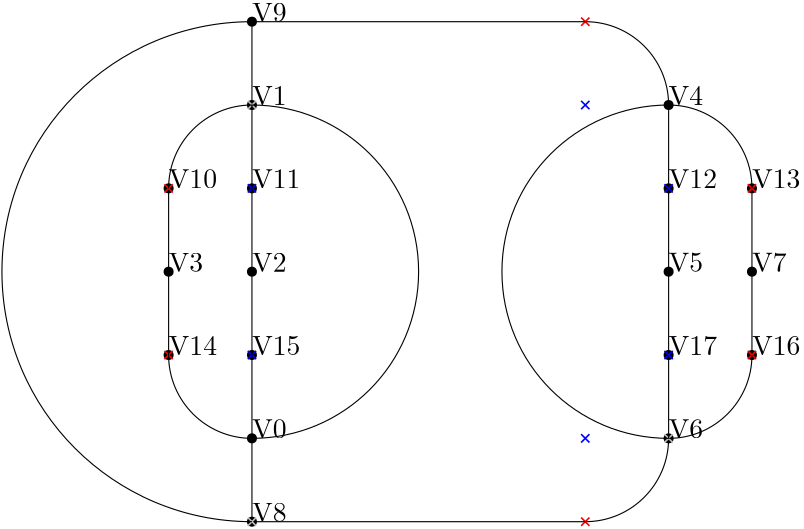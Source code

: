 <?xml version="1.0"?>
    <!DOCTYPE ipe SYSTEM "ipe.dtd">
    <ipe version="70005" creator="Ipe 7.1.4">
    <info created="D:20131106154934" modified="D:20131106160041"/>
    <preamble>\usepackage[english]{babel}</preamble>
    <ipestyle name="basic">
    <symbol name="arrow/arc(spx)">
    <path stroke="sym-stroke" fill="sym-stroke" pen="sym-pen">
    0 0 m
    -1 0.333 l
    -1 -0.333 l
    h
    </path>
    </symbol>
    <symbol name="arrow/farc(spx)">
    <path stroke="sym-stroke" fill="white" pen="sym-pen">
    0 0 m
    -1 0.333 l
    -1 -0.333 l
    h
    </path>
    </symbol>
    <symbol name="mark/circle(sx)" transformations="translations">
    <path fill="sym-stroke">
    0.6 0 0 0.6 0 0 e
    0.4 0 0 0.4 0 0 e
    </path>
    </symbol>
    <symbol name="mark/disk(sx)" transformations="translations">
    <path fill="sym-stroke">
    0.6 0 0 0.6 0 0 e
    </path>
    </symbol>
    <symbol name="mark/fdisk(sfx)" transformations="translations">
    <group>
    <path fill="sym-fill">
    0.5 0 0 0.5 0 0 e
    </path>
    <path fill="sym-stroke" fillrule="eofill">
    0.6 0 0 0.6 0 0 e
    0.4 0 0 0.4 0 0 e
    </path>
    </group>
    </symbol>
    <symbol name="mark/box(sx)" transformations="translations">
    <path fill="sym-stroke" fillrule="eofill">
    -0.6 -0.6 m
    0.6 -0.6 l
    0.6 0.6 l
    -0.6 0.6 l
    h
    -0.4 -0.4 m
    0.4 -0.4 l
    0.4 0.4 l
    -0.4 0.4 l
    h
    </path>
    </symbol>
    <symbol name="mark/square(sx)" transformations="translations">
    <path fill="sym-stroke">
    -0.6 -0.6 m
    0.6 -0.6 l
    0.6 0.6 l
    -0.6 0.6 l
    h
    </path>
    </symbol>
    <symbol name="mark/fsquare(sfx)" transformations="translations">
    <group>
    <path fill="sym-fill">
    -0.5 -0.5 m
    0.5 -0.5 l
    0.5 0.5 l
    -0.5 0.5 l
    h
    </path>
    <path fill="sym-stroke" fillrule="eofill">
    -0.6 -0.6 m
    0.6 -0.6 l
    0.6 0.6 l
    -0.6 0.6 l
    h
    -0.4 -0.4 m
    0.4 -0.4 l
    0.4 0.4 l
    -0.4 0.4 l
    h
    </path>
    </group>
    </symbol>
    <symbol name="mark/cross(sx)" transformations="translations">
    <group>
    <path fill="sym-stroke">
    -0.43 -0.57 m
    0.57 0.43 l
    0.43 0.57 l
    -0.57 -0.43 l
    h
    </path>
    <path fill="sym-stroke">
    -0.43 0.57 m
    0.57 -0.43 l
    0.43 -0.57 l
    -0.57 0.43 l
    h
    </path>
    </group>
    </symbol>
    <symbol name="arrow/fnormal(spx)">
    <path stroke="sym-stroke" fill="white" pen="sym-pen">
    0 0 m
    -1 0.333 l
    -1 -0.333 l
    h
    </path>
    </symbol>
    <symbol name="arrow/pointed(spx)">
    <path stroke="sym-stroke" fill="sym-stroke" pen="sym-pen">
    0 0 m
    -1 0.333 l
    -0.8 0 l
    -1 -0.333 l
    h
    </path>
    </symbol>
    <symbol name="arrow/fpointed(spx)">
    <path stroke="sym-stroke" fill="white" pen="sym-pen">
    0 0 m
    -1 0.333 l
    -0.8 0 l
    -1 -0.333 l
    h
    </path>
    </symbol>
    <symbol name="arrow/linear(spx)">
    <path stroke="sym-stroke" pen="sym-pen">
    -1 0.333 m
    0 0 l
    -1 -0.333 l
    </path>
    </symbol>
    <symbol name="arrow/fdouble(spx)">
    <path stroke="sym-stroke" fill="white" pen="sym-pen">
    0 0 m
    -1 0.333 l
    -1 -0.333 l
    h
    -1 0 m
    -2 0.333 l
    -2 -0.333 l
    h
    </path>
    </symbol>
    <symbol name="arrow/double(spx)">
    <path stroke="sym-stroke" fill="sym-stroke" pen="sym-pen">
    0 0 m
    -1 0.333 l
    -1 -0.333 l
    h
    -1 0 m
    -2 0.333 l
    -2 -0.333 l
    h
    </path>
    </symbol>
    <pen name="heavier" value="0.8"/>
    <pen name="fat" value="1.2"/>
    <pen name="ultrafat" value="2"/>
    <symbolsize name="large" value="5"/>
    <symbolsize name="small" value="2"/>
    <symbolsize name="tiny" value="1.1"/>
    <arrowsize name="large" value="10"/>
    <arrowsize name="small" value="5"/>
    <arrowsize name="tiny" value="3"/>
    <color name="red" value="1 0 0"/>
    <color name="green" value="0 1 0"/>
    <color name="blue" value="0 0 1"/>
    <color name="yellow" value="1 1 0"/>
    <color name="orange" value="1 0.647 0"/>
    <color name="gold" value="1 0.843 0"/>
    <color name="purple" value="0.627 0.125 0.941"/>
    <color name="gray" value="0.745"/>
    <color name="brown" value="0.647 0.165 0.165"/>
    <color name="navy" value="0 0 0.502"/>
    <color name="pink" value="1 0.753 0.796"/>
    <color name="seagreen" value="0.18 0.545 0.341"/>
    <color name="turquoise" value="0.251 0.878 0.816"/>
    <color name="violet" value="0.933 0.51 0.933"/>
    <color name="darkblue" value="0 0 0.545"/>
    <color name="darkcyan" value="0 0.545 0.545"/>
    <color name="darkgray" value="0.663"/>
    <color name="darkgreen" value="0 0.392 0"/>
    <color name="darkmagenta" value="0.545 0 0.545"/>
    <color name="darkorange" value="1 0.549 0"/>
    <color name="darkred" value="0.545 0 0"/>
    <color name="lightblue" value="0.678 0.847 0.902"/>
    <color name="lightcyan" value="0.878 1 1"/>
    <color name="lightgray" value="0.827"/>
    <color name="lightgreen" value="0.565 0.933 0.565"/>
    <color name="lightyellow" value="1 1 0.878"/>
    <dashstyle name="dashed" value="[4] 0"/>
    <dashstyle name="dotted" value="[1 3] 0"/>
    <dashstyle name="dash dotted" value="[4 2 1 2] 0"/>
    <dashstyle name="dash dot dotted" value="[4 2 1 2 1 2] 0"/>
    <textsize name="large" value="\large"/>
    <textsize name="Large" value="\Large"/>
    <textsize name="LARGE" value="\LARGE"/>
    <textsize name="huge" value="\huge"/>
    <textsize name="Huge" value="\Huge"/>
    <textsize name="small" value="\small"/>
    <textsize name="footnote" value="\footnotesize"/>
    <textsize name="tiny" value="\tiny"/>
    <textstyle name="center" begin="\begin{center}" end="\end{center}"/>
    <textstyle name="itemize" begin="\begin{itemize}" end="\end{itemize}"/>
    <textstyle name="item" begin="\begin{itemize}\item{}" end="\end{itemize}"/>
    <gridsize name="4 pts" value="4"/>
    <gridsize name="8 pts (~3 mm)" value="8"/>
    <gridsize name="16 pts (~6 mm)" value="16"/>
    <gridsize name="32 pts (~12 mm)" value="32"/>
    <gridsize name="10 pts (~3.5 mm)" value="10"/>
    <gridsize name="20 pts (~7 mm)" value="20"/>
    <gridsize name="14 pts (~5 mm)" value="14"/>
    <gridsize name="28 pts (~10 mm)" value="28"/>
    <gridsize name="56 pts (~20 mm)" value="56"/>
    <anglesize name="90 deg" value="90"/>
    <anglesize name="60 deg" value="60"/>
    <anglesize name="45 deg" value="45"/>
    <anglesize name="30 deg" value="30"/>
    <anglesize name="22.5 deg" value="22.5"/>
    <tiling name="falling" angle="-60" step="4" width="1"/>
    <tiling name="rising" angle="30" step="4" width="1"/>
    <layout paper="1000 1000" origin="0 0" frame="1000 1000" skip="32" crop="yes"/>
    </ipestyle>
    <page>
    <layer name="alpha"/>
    <view layers="alpha" active="alpha"/>
<use name="mark/disk(sx)" pos="550 430" size="normal" stroke="black"/>
<text transformations="translations" pos="550 430" stroke="black" type="label" width="190" height="10" depth="0" valign="baseline" size="normal">V0</text><use name="mark/disk(sx)" pos="550 550" size="normal" stroke="black"/>
<text transformations="translations" pos="550 550" stroke="black" type="label" width="190" height="10" depth="0" valign="baseline" size="normal">V1</text><use name="mark/disk(sx)" pos="550 490" size="normal" stroke="black"/>
<text transformations="translations" pos="550 490" stroke="black" type="label" width="190" height="10" depth="0" valign="baseline" size="normal">V2</text><use name="mark/disk(sx)" pos="520 490" size="normal" stroke="black"/>
<text transformations="translations" pos="520 490" stroke="black" type="label" width="190" height="10" depth="0" valign="baseline" size="normal">V3</text><use name="mark/disk(sx)" pos="700 550" size="normal" stroke="black"/>
<text transformations="translations" pos="700 550" stroke="black" type="label" width="190" height="10" depth="0" valign="baseline" size="normal">V4</text><use name="mark/disk(sx)" pos="700 490" size="normal" stroke="black"/>
<text transformations="translations" pos="700 490" stroke="black" type="label" width="190" height="10" depth="0" valign="baseline" size="normal">V5</text><use name="mark/disk(sx)" pos="700 430" size="normal" stroke="black"/>
<text transformations="translations" pos="700 430" stroke="black" type="label" width="190" height="10" depth="0" valign="baseline" size="normal">V6</text><use name="mark/disk(sx)" pos="730 490" size="normal" stroke="black"/>
<text transformations="translations" pos="730 490" stroke="black" type="label" width="190" height="10" depth="0" valign="baseline" size="normal">V7</text><use name="mark/disk(sx)" pos="550 400" size="normal" stroke="black"/>
<text transformations="translations" pos="550 400" stroke="black" type="label" width="190" height="10" depth="0" valign="baseline" size="normal">V8</text><use name="mark/disk(sx)" pos="550 580" size="normal" stroke="black"/>
<text transformations="translations" pos="550 580" stroke="black" type="label" width="190" height="10" depth="0" valign="baseline" size="normal">V9</text><use name="mark/disk(sx)" pos="520 520" size="normal" stroke="black"/>
<text transformations="translations" pos="520 520" stroke="black" type="label" width="190" height="10" depth="0" valign="baseline" size="normal">V10</text><use name="mark/disk(sx)" pos="550 520" size="normal" stroke="black"/>
<text transformations="translations" pos="550 520" stroke="black" type="label" width="190" height="10" depth="0" valign="baseline" size="normal">V11</text><use name="mark/disk(sx)" pos="700 520" size="normal" stroke="black"/>
<text transformations="translations" pos="700 520" stroke="black" type="label" width="190" height="10" depth="0" valign="baseline" size="normal">V12</text><use name="mark/disk(sx)" pos="730 520" size="normal" stroke="black"/>
<text transformations="translations" pos="730 520" stroke="black" type="label" width="190" height="10" depth="0" valign="baseline" size="normal">V13</text><use name="mark/disk(sx)" pos="520 460" size="normal" stroke="black"/>
<text transformations="translations" pos="520 460" stroke="black" type="label" width="190" height="10" depth="0" valign="baseline" size="normal">V14</text><use name="mark/disk(sx)" pos="550 460" size="normal" stroke="black"/>
<text transformations="translations" pos="550 460" stroke="black" type="label" width="190" height="10" depth="0" valign="baseline" size="normal">V15</text><use name="mark/disk(sx)" pos="700 460" size="normal" stroke="black"/>
<text transformations="translations" pos="700 460" stroke="black" type="label" width="190" height="10" depth="0" valign="baseline" size="normal">V17</text><use name="mark/disk(sx)" pos="730 460" size="normal" stroke="black"/>
<text transformations="translations" pos="730 460" stroke="black" type="label" width="190" height="10" depth="0" valign="baseline" size="normal">V16</text><path stroke="black" pen="normal" dash="normal">
 550 430 m
 550 400 l
 </path>
<use name="mark/cross(sx)" pos="670 430" size="normal" stroke="blue"/>
<use name="mark/cross(sx)" pos="670 400" size="normal" stroke="red"/>
<path stroke="black" pen="normal" dash="normal">
 550 400 m
 670 400 l
 </path>
<path stroke="black" pen="normal" dash="normal">
 670 400 m
 30,000 0 0 30,000 670 430 700 430 a
</path>
<path stroke="black" pen="normal" dash="normal">
 550 580 m
 550 550 l
 </path>
<use name="mark/cross(sx)" pos="670 550" size="normal" stroke="blue"/>
<use name="mark/cross(sx)" pos="670 580" size="normal" stroke="red"/>
<path stroke="black" pen="normal" dash="normal">
 550 580 m
 670 580 l
 </path>
<path stroke="black" pen="normal" dash="normal">
 700 550 m
 30,000 0 0 30,000 670 550 670 580 a
</path>
<use name="mark/cross(sx)" pos="700 430" size="normal" stroke="gray"/>
<path stroke="black" pen="normal" dash="normal">
 700 430 m
 700 430 l
 </path>
<path stroke="black" pen="normal" dash="normal">
 700 550 m
 60,000 0 0 60,000 700 490 700 430 a
</path>
<use name="mark/cross(sx)" pos="550 550" size="normal" stroke="gray"/>
<path stroke="black" pen="normal" dash="normal">
 550 550 m
 550 550 l
 </path>
<path stroke="black" pen="normal" dash="normal">
 550 430 m
 60,000 0 0 60,000 550 490 550 550 a
</path>
<use name="mark/cross(sx)" pos="550 400" size="normal" stroke="gray"/>
<path stroke="black" pen="normal" dash="normal">
 550 400 m
 550 400 l
 </path>
<path stroke="black" pen="normal" dash="normal">
 550 580 m
 90,000 0 0 90,000 550 490 550 400 a
</path>
<path stroke="black" pen="normal" dash="normal">
 520 520 m
 520 490 l
 </path>
<use name="mark/cross(sx)" pos="550 520" size="normal" stroke="blue"/>
<use name="mark/cross(sx)" pos="520 520" size="normal" stroke="red"/>
<path stroke="black" pen="normal" dash="normal">
 520 520 m
 520 520 l
 </path>
<path stroke="black" pen="normal" dash="normal">
 550 550 m
 30,000 0 0 30,000 550 520 520 520 a
</path>
<path stroke="black" pen="normal" dash="normal">
 550 520 m
 550 490 l
 </path>
<path stroke="black" pen="normal" dash="normal">
 550 550 m
 550 520 l
 </path>
<path stroke="black" pen="normal" dash="normal">
 700 520 m
 700 490 l
 </path>
<path stroke="black" pen="normal" dash="normal">
 700 550 m
 700 520 l
 </path>
<path stroke="black" pen="normal" dash="normal">
 730 520 m
 730 490 l
 </path>
<use name="mark/cross(sx)" pos="700 520" size="normal" stroke="blue"/>
<use name="mark/cross(sx)" pos="730 520" size="normal" stroke="red"/>
<path stroke="black" pen="normal" dash="normal">
 730 520 m
 730 520 l
 </path>
<path stroke="black" pen="normal" dash="normal">
 730 520 m
 30,000 0 0 30,000 700 520 700 550 a
</path>
<use name="mark/cross(sx)" pos="550 460" size="normal" stroke="blue"/>
<use name="mark/cross(sx)" pos="520 460" size="normal" stroke="red"/>
<path stroke="black" pen="normal" dash="normal">
 520 460 m
 520 460 l
 </path>
<path stroke="black" pen="normal" dash="normal">
 520 460 m
 30,000 0 0 30,000 550 460 550 430 a
</path>
<path stroke="black" pen="normal" dash="normal">
 520 490 m
 520 460 l
 </path>
<path stroke="black" pen="normal" dash="normal">
 550 460 m
 550 430 l
 </path>
<path stroke="black" pen="normal" dash="normal">
 700 490 m
 700 460 l
 </path>
<path stroke="black" pen="normal" dash="normal">
 550 490 m
 550 460 l
 </path>
<path stroke="black" pen="normal" dash="normal">
 700 460 m
 700 430 l
 </path>
<path stroke="black" pen="normal" dash="normal">
 730 490 m
 730 460 l
 </path>
<use name="mark/cross(sx)" pos="700 460" size="normal" stroke="blue"/>
<use name="mark/cross(sx)" pos="730 460" size="normal" stroke="red"/>
<path stroke="black" pen="normal" dash="normal">
 730 460 m
 730 460 l
 </path>
<path stroke="black" pen="normal" dash="normal">
 700 430 m
 30,000 0 0 30,000 700 460 730 460 a
</path>
</page>
</ipe>
